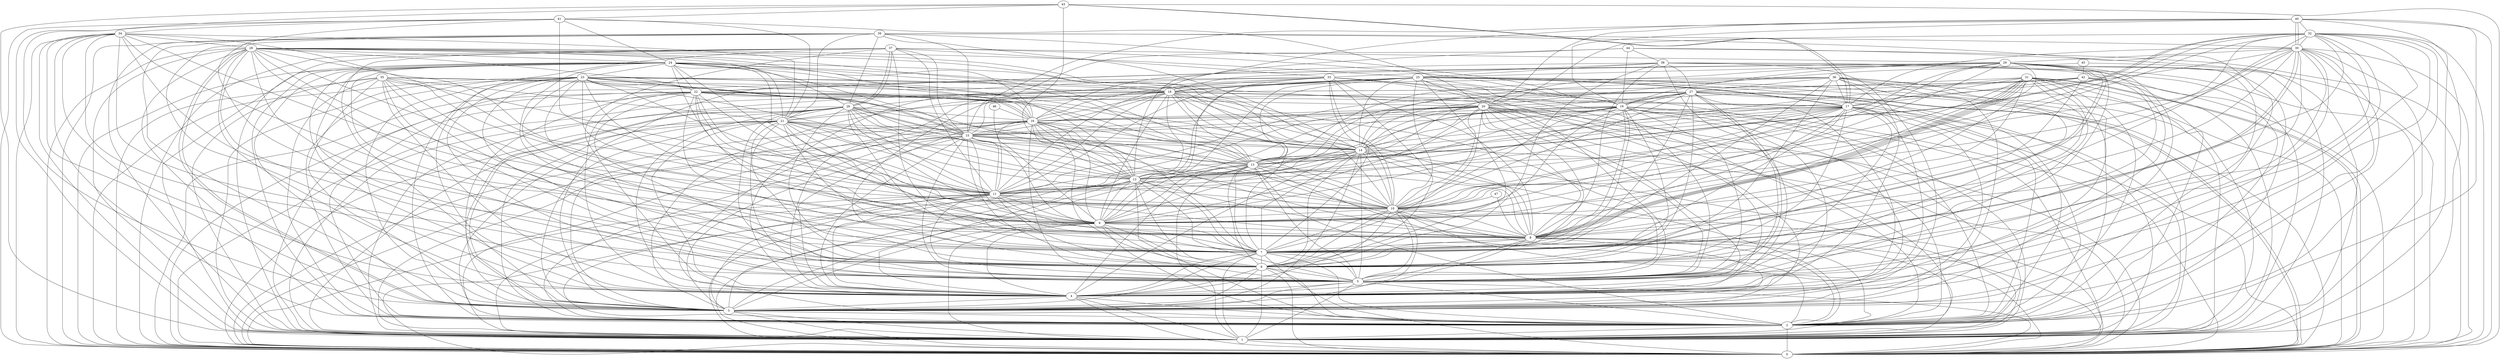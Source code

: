 graph G {
0;
1;
2;
3;
4;
5;
6;
7;
8;
9;
10;
11;
12;
13;
14;
15;
16;
17;
18;
19;
20;
21;
22;
23;
24;
25;
26;
27;
28;
29;
30;
31;
32;
33;
34;
35;
36;
37;
38;
39;
40;
41;
42;
43;
44;
45;
46;
47;
47--8 ;
47--10 ;
46--9 ;
46--16 ;
45--20 ;
45--42 ;
45--0 ;
44--15 ;
44--11 ;
44--19 ;
44--38 ;
44--1 ;
44--0 ;
43--41 ;
43--3 ;
43--0 ;
43--17 ;
43--17 ;
43--12 ;
43--1 ;
42--8 ;
42--18 ;
42--14 ;
42--5 ;
42--18 ;
42--17 ;
42--1 ;
42--0 ;
41--34 ;
41--24 ;
41--20 ;
41--21 ;
41--11 ;
41--0 ;
41--5 ;
41--1 ;
40--20 ;
40--19 ;
40--32 ;
40--0 ;
40--30 ;
40--30 ;
40--15 ;
40--12 ;
40--2 ;
40--1 ;
39--1 ;
39--30 ;
39--4 ;
39--3 ;
39--21 ;
39--15 ;
39--19 ;
39--14 ;
39--26 ;
39--0 ;
39--2 ;
38--16 ;
38--6 ;
38--25 ;
38--27 ;
38--33 ;
38--8 ;
38--2 ;
38--1 ;
38--0 ;
38--4 ;
38--3 ;
37--29 ;
37--15 ;
37--26 ;
37--26 ;
37--11 ;
37--33 ;
37--19 ;
37--3 ;
37--0 ;
37--4 ;
37--2 ;
37--1 ;
37--7 ;
36--13 ;
36--4 ;
36--21 ;
36--17 ;
36--27 ;
36--14 ;
36--5 ;
36--1 ;
36--7 ;
36--3 ;
36--2 ;
36--0 ;
36--6 ;
35--4 ;
35--11 ;
35--0 ;
35--12 ;
35--21 ;
35--18 ;
35--1 ;
35--2 ;
35--9 ;
35--5 ;
35--6 ;
35--3 ;
35--7 ;
34--21 ;
34--28 ;
34--1 ;
34--2 ;
34--7 ;
34--6 ;
34--8 ;
34--5 ;
34--0 ;
34--10 ;
34--9 ;
34--4 ;
34--3 ;
33--18 ;
33--2 ;
33--3 ;
33--5 ;
33--9 ;
33--8 ;
33--0 ;
33--6 ;
33--4 ;
33--7 ;
33--10 ;
33--1 ;
32--13 ;
32--7 ;
32--20 ;
32--12 ;
32--3 ;
32--9 ;
32--13 ;
32--5 ;
32--30 ;
32--1 ;
32--10 ;
32--0 ;
32--4 ;
32--8 ;
32--2 ;
32--6 ;
31--17 ;
31--1 ;
31--8 ;
31--0 ;
31--2 ;
31--9 ;
31--8 ;
31--3 ;
31--12 ;
31--6 ;
31--0 ;
31--8 ;
31--8 ;
31--27 ;
31--4 ;
31--5 ;
31--10 ;
31--7 ;
30--7 ;
30--17 ;
30--8 ;
30--0 ;
30--14 ;
30--29 ;
30--7 ;
30--9 ;
30--5 ;
30--10 ;
30--4 ;
30--6 ;
30--2 ;
30--3 ;
30--1 ;
29--12 ;
29--7 ;
29--8 ;
29--2 ;
29--9 ;
29--5 ;
29--22 ;
29--25 ;
29--18 ;
29--7 ;
29--19 ;
29--22 ;
29--4 ;
29--11 ;
29--3 ;
29--10 ;
29--6 ;
29--1 ;
28--8 ;
28--16 ;
28--4 ;
28--26 ;
28--2 ;
28--18 ;
28--5 ;
28--0 ;
28--25 ;
28--3 ;
28--13 ;
28--14 ;
28--24 ;
28--6 ;
28--3 ;
28--22 ;
28--10 ;
28--9 ;
28--1 ;
28--11 ;
27--6 ;
27--5 ;
27--19 ;
27--10 ;
27--0 ;
27--5 ;
27--0 ;
27--20 ;
27--21 ;
27--4 ;
27--14 ;
27--7 ;
27--19 ;
27--2 ;
27--9 ;
27--1 ;
27--13 ;
27--11 ;
26--21 ;
26--3 ;
26--15 ;
26--15 ;
26--7 ;
26--5 ;
26--3 ;
26--1 ;
26--10 ;
26--13 ;
26--4 ;
26--12 ;
26--16 ;
26--11 ;
26--6 ;
26--9 ;
26--2 ;
25--18 ;
25--18 ;
25--12 ;
25--19 ;
25--17 ;
25--17 ;
25--5 ;
25--9 ;
25--0 ;
25--11 ;
25--16 ;
25--1 ;
25--6 ;
25--10 ;
25--4 ;
25--13 ;
25--14 ;
25--2 ;
24--23 ;
24--22 ;
24--21 ;
24--8 ;
24--0 ;
24--1 ;
24--2 ;
24--3 ;
24--11 ;
24--6 ;
24--5 ;
24--7 ;
24--15 ;
24--13 ;
24--9 ;
24--10 ;
24--12 ;
24--14 ;
24--4 ;
24--16 ;
23--14 ;
23--10 ;
23--18 ;
23--7 ;
23--6 ;
23--15 ;
23--5 ;
23--20 ;
23--16 ;
23--1 ;
23--2 ;
23--15 ;
23--22 ;
23--9 ;
23--8 ;
23--3 ;
23--12 ;
23--0 ;
23--11 ;
23--4 ;
23--13 ;
22--12 ;
22--17 ;
22--16 ;
22--20 ;
22--16 ;
22--4 ;
22--8 ;
22--11 ;
22--3 ;
22--13 ;
22--14 ;
22--10 ;
22--9 ;
22--7 ;
22--0 ;
22--6 ;
22--2 ;
22--1 ;
21--6 ;
21--13 ;
21--4 ;
21--0 ;
21--14 ;
21--12 ;
21--7 ;
21--2 ;
21--10 ;
21--11 ;
21--8 ;
21--9 ;
21--15 ;
21--1 ;
21--5 ;
21--3 ;
20--16 ;
20--10 ;
20--8 ;
20--6 ;
20--0 ;
20--4 ;
20--9 ;
20--5 ;
20--15 ;
20--1 ;
20--2 ;
20--7 ;
20--12 ;
20--3 ;
20--11 ;
20--14 ;
20--13 ;
19--6 ;
19--14 ;
19--3 ;
19--15 ;
19--1 ;
19--12 ;
19--11 ;
19--10 ;
19--4 ;
19--2 ;
19--5 ;
19--0 ;
19--7 ;
19--8 ;
19--9 ;
19--13 ;
19--16 ;
18--13 ;
18--4 ;
18--8 ;
18--1 ;
18--9 ;
18--0 ;
18--3 ;
18--10 ;
18--17 ;
18--15 ;
18--7 ;
18--2 ;
18--11 ;
18--6 ;
18--14 ;
18--16 ;
18--12 ;
18--5 ;
17--6 ;
17--7 ;
17--11 ;
17--5 ;
17--14 ;
17--10 ;
17--2 ;
17--8 ;
17--9 ;
17--0 ;
17--4 ;
17--15 ;
17--1 ;
17--16 ;
17--3 ;
17--13 ;
17--12 ;
16--8 ;
16--4 ;
16--10 ;
16--15 ;
16--14 ;
16--13 ;
16--9 ;
16--11 ;
16--1 ;
16--12 ;
16--0 ;
16--3 ;
16--2 ;
16--6 ;
16--5 ;
16--7 ;
15--0 ;
15--7 ;
15--11 ;
15--8 ;
15--13 ;
15--1 ;
15--9 ;
15--3 ;
15--10 ;
15--14 ;
15--5 ;
15--2 ;
15--4 ;
15--6 ;
15--12 ;
14--5 ;
14--4 ;
14--12 ;
14--2 ;
14--3 ;
14--1 ;
14--0 ;
14--9 ;
14--6 ;
14--8 ;
14--7 ;
14--10 ;
14--11 ;
14--13 ;
13--11 ;
13--8 ;
13--4 ;
13--6 ;
13--0 ;
13--2 ;
13--9 ;
13--10 ;
13--1 ;
13--7 ;
13--12 ;
13--3 ;
13--5 ;
12--6 ;
12--9 ;
12--8 ;
12--3 ;
12--2 ;
12--10 ;
12--11 ;
12--1 ;
12--0 ;
12--7 ;
12--5 ;
12--4 ;
11--2 ;
11--5 ;
11--1 ;
11--7 ;
11--4 ;
11--3 ;
11--6 ;
11--0 ;
11--9 ;
11--8 ;
11--10 ;
10--0 ;
10--9 ;
10--5 ;
10--4 ;
10--1 ;
10--8 ;
10--6 ;
10--3 ;
10--7 ;
10--2 ;
9--0 ;
9--4 ;
9--3 ;
9--7 ;
9--1 ;
9--2 ;
9--8 ;
9--5 ;
9--6 ;
8--4 ;
8--1 ;
8--6 ;
8--3 ;
8--0 ;
8--2 ;
8--5 ;
8--7 ;
7--2 ;
7--3 ;
7--5 ;
7--4 ;
7--0 ;
7--1 ;
7--6 ;
6--4 ;
6--0 ;
6--5 ;
6--2 ;
6--3 ;
6--1 ;
5--3 ;
5--4 ;
5--1 ;
5--2 ;
5--0 ;
4--3 ;
4--2 ;
4--1 ;
4--0 ;
3--2 ;
3--0 ;
3--1 ;
2--0 ;
2--1 ;
1--0 ;
}
